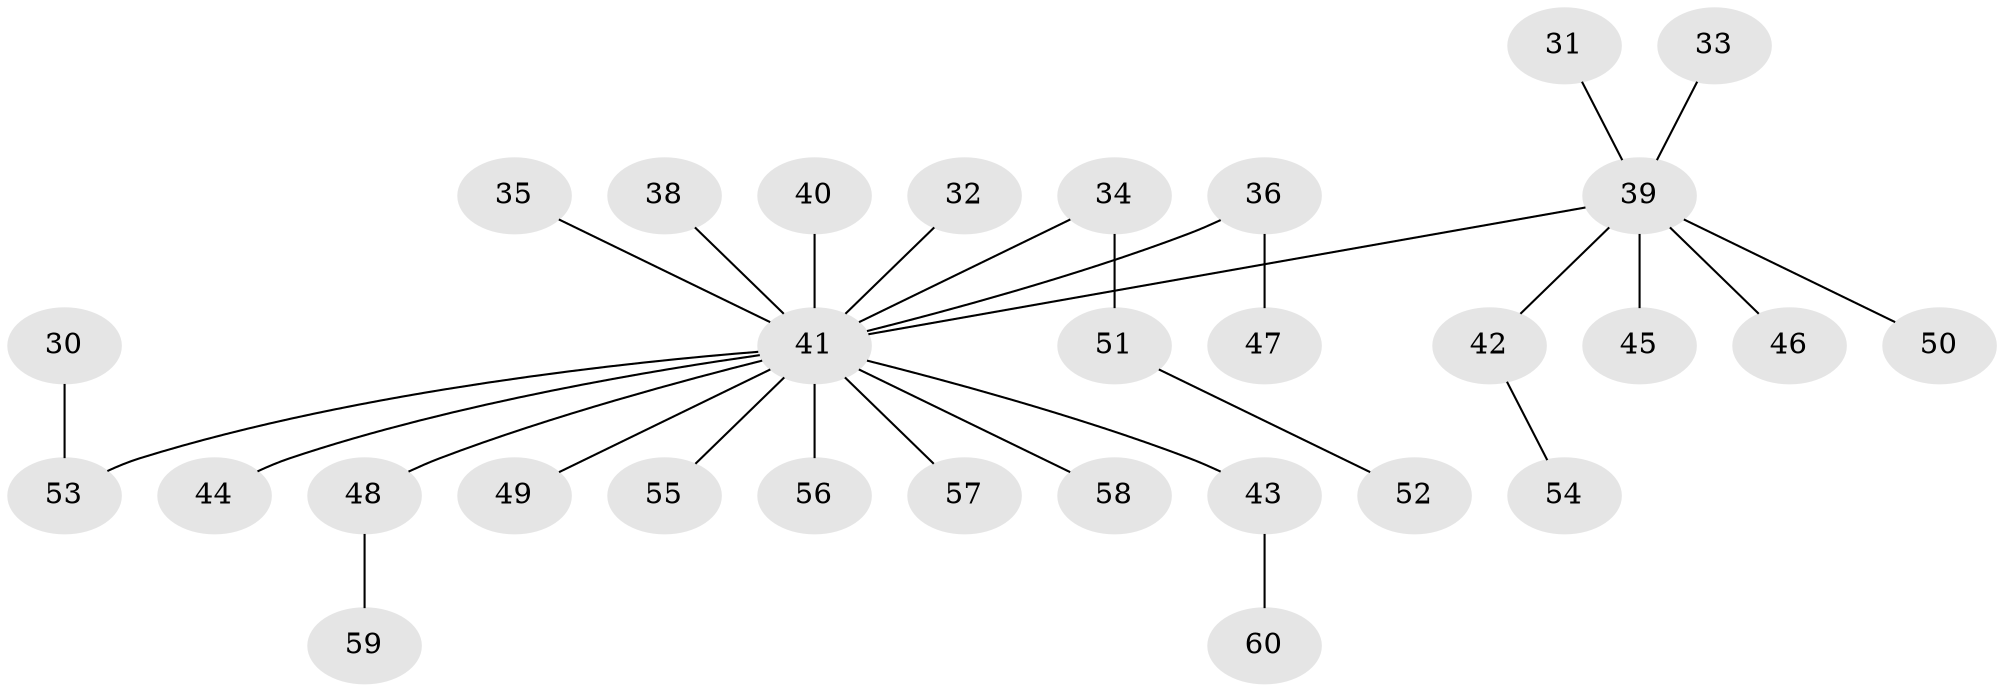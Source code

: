 // original degree distribution, {6: 0.05, 1: 0.5333333333333333, 3: 0.23333333333333334, 4: 0.03333333333333333, 2: 0.15}
// Generated by graph-tools (version 1.1) at 2025/53/03/09/25 04:53:08]
// undirected, 30 vertices, 29 edges
graph export_dot {
graph [start="1"]
  node [color=gray90,style=filled];
  30;
  31;
  32;
  33 [super="+26"];
  34;
  35;
  36 [super="+15+22+25"];
  38;
  39 [super="+37+20+29"];
  40;
  41 [super="+11+27+19+28"];
  42 [super="+21"];
  43;
  44;
  45;
  46;
  47;
  48 [super="+23"];
  49;
  50;
  51;
  52;
  53 [super="+12"];
  54;
  55;
  56;
  57;
  58;
  59;
  60;
  30 -- 53;
  31 -- 39;
  32 -- 41;
  33 -- 39;
  34 -- 51;
  34 -- 41;
  35 -- 41;
  36 -- 47;
  36 -- 41;
  38 -- 41;
  39 -- 45;
  39 -- 46;
  39 -- 50;
  39 -- 41;
  39 -- 42;
  40 -- 41;
  41 -- 49;
  41 -- 48;
  41 -- 43;
  41 -- 53;
  41 -- 55;
  41 -- 56;
  41 -- 57;
  41 -- 58;
  41 -- 44;
  42 -- 54;
  43 -- 60;
  48 -- 59;
  51 -- 52;
}

